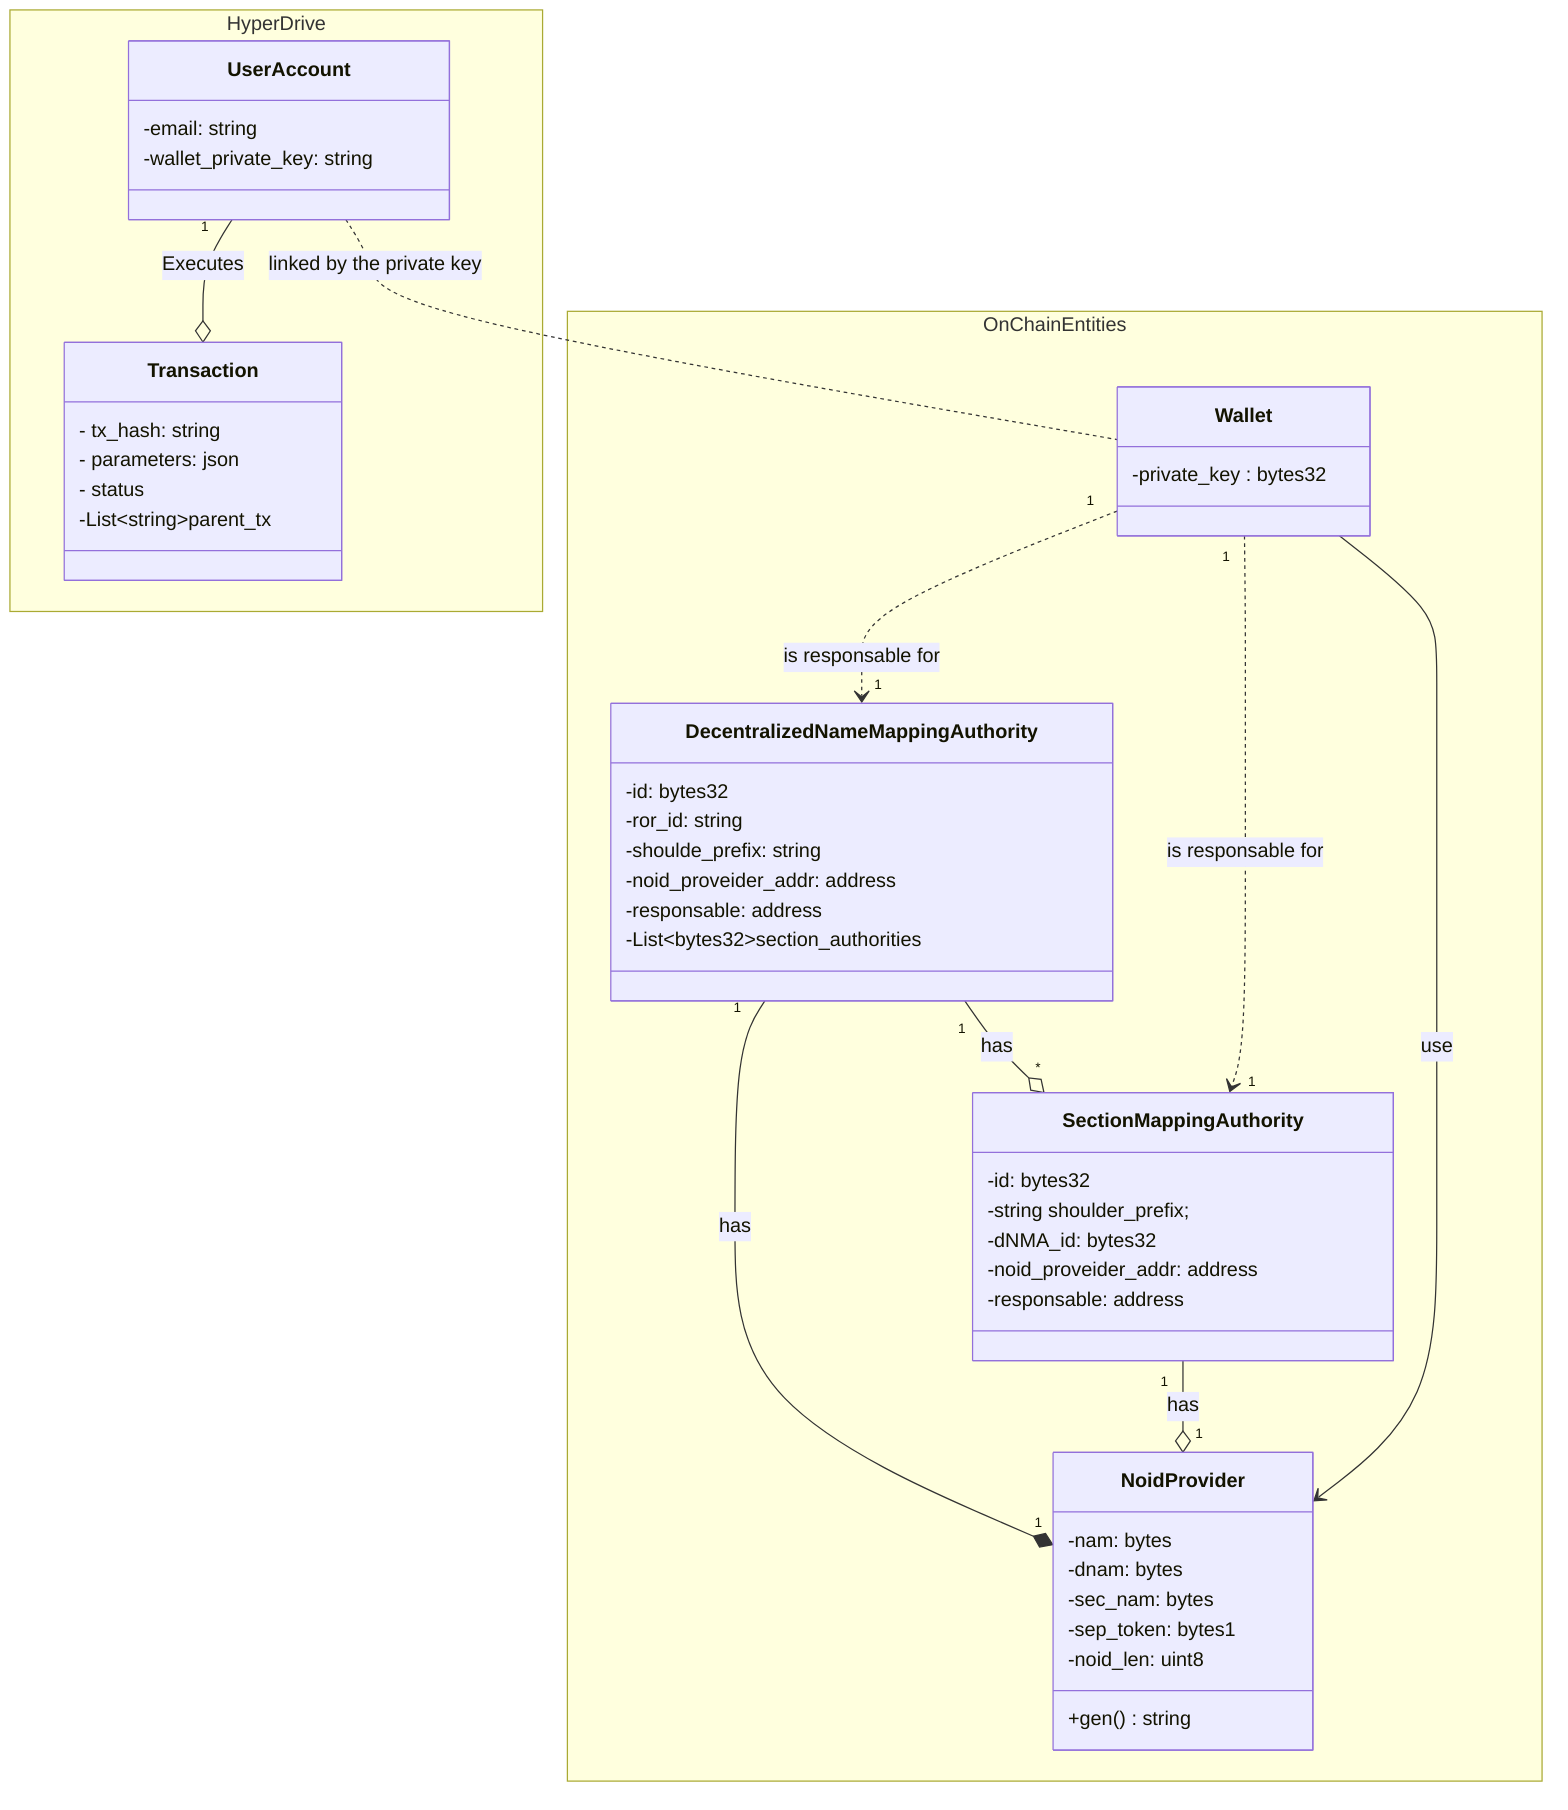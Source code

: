 classDiagram

namespace HyperDrive {

    class UserAccount{
        %%  Name Assigning Authority Number
        -email: string
        -wallet_private_key: string
    }

    class Transaction {
        - tx_hash: string
        - parameters: json
        - status
        -List~string~parent_tx
    }
}

namespace OnChainEntities {

    class Wallet{
        -private_key : bytes32
    }
    
    class NoidProvider{
        -nam: bytes
        -dnam: bytes
        -sec_nam: bytes
        -sep_token: bytes1
        -noid_len: uint8

        +gen() string
    }

    class DecentralizedNameMappingAuthority{
        -id: bytes32
        -ror_id: string
        -shoulde_prefix: string
        -noid_proveider_addr: address
        -responsable: address
        -List~bytes32~section_authorities
    }

    class SectionMappingAuthority {
        -id: bytes32
        -string shoulder_prefix;
        -dNMA_id: bytes32
        -noid_proveider_addr: address
        -responsable: address
    }
    
}

%% inter relation
%% Organizaration ..|> SectionMappingAuthority  : related to
%% Organizaration ..|> DecentralizedNameMappingAuthority : related to
UserAccount .. Wallet : linked by the private key

%% ddd
%% Organizaration "1" --* "*" User: has
UserAccount "1" --o Transaction: Executes

%% onchain relation
SectionMappingAuthority "1" --o "1" NoidProvider: has
DecentralizedNameMappingAuthority "1" --o "*" SectionMappingAuthority: has
DecentralizedNameMappingAuthority "1" --* "1" NoidProvider: has
Wallet --> NoidProvider: use
Wallet "1" ..> "1" SectionMappingAuthority: is responsable for
Wallet "1" ..> "1" DecentralizedNameMappingAuthority: is responsable for